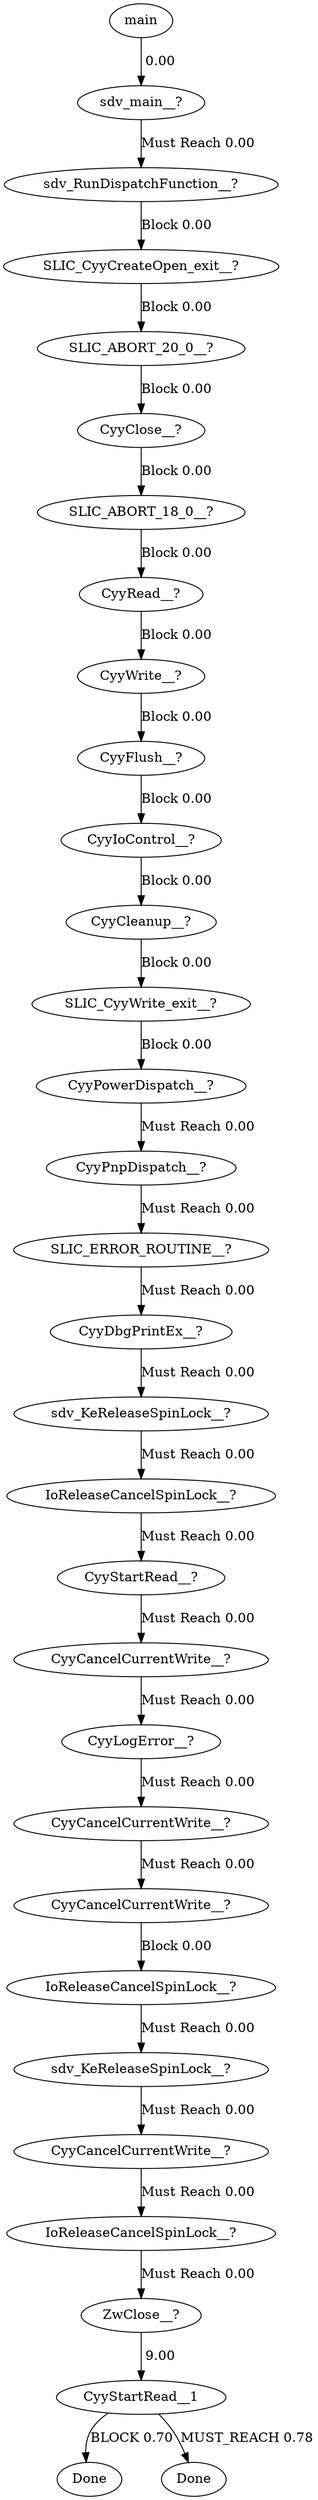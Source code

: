 digraph TG {
0 [label="main"]
1 [label="sdv_main__?"]
2 [label="sdv_RunDispatchFunction__?"]
3 [label="SLIC_CyyCreateOpen_exit__?"]
4 [label="SLIC_ABORT_20_0__?"]
5 [label="CyyClose__?"]
6 [label="SLIC_ABORT_18_0__?"]
7 [label="CyyRead__?"]
8 [label="CyyWrite__?"]
9 [label="CyyFlush__?"]
10 [label="CyyIoControl__?"]
11 [label="CyyCleanup__?"]
12 [label="SLIC_CyyWrite_exit__?"]
13 [label="CyyPowerDispatch__?"]
14 [label="CyyPnpDispatch__?"]
15 [label="SLIC_ERROR_ROUTINE__?"]
16 [label="CyyDbgPrintEx__?"]
17 [label="sdv_KeReleaseSpinLock__?"]
18 [label="IoReleaseCancelSpinLock__?"]
19 [label="CyyStartRead__?"]
20 [label="CyyCancelCurrentWrite__?"]
21 [label="CyyLogError__?"]
22 [label="CyyCancelCurrentWrite__?"]
23 [label="CyyCancelCurrentWrite__?"]
24 [label="IoReleaseCancelSpinLock__?"]
25 [label="sdv_KeReleaseSpinLock__?"]
26 [label="CyyCancelCurrentWrite__?"]
27 [label="IoReleaseCancelSpinLock__?"]
28 [label="ZwClose__?"]
29 [label="CyyStartRead__1"]
30 [label="Done"]
31 [label="Done"]
0 -> 1 [label=" 0.00"]
1 -> 2 [label="Must Reach 0.00"]
2 -> 3 [label="Block 0.00"]
3 -> 4 [label="Block 0.00"]
4 -> 5 [label="Block 0.00"]
5 -> 6 [label="Block 0.00"]
6 -> 7 [label="Block 0.00"]
7 -> 8 [label="Block 0.00"]
8 -> 9 [label="Block 0.00"]
9 -> 10 [label="Block 0.00"]
10 -> 11 [label="Block 0.00"]
11 -> 12 [label="Block 0.00"]
12 -> 13 [label="Block 0.00"]
13 -> 14 [label="Must Reach 0.00"]
14 -> 15 [label="Must Reach 0.00"]
15 -> 16 [label="Must Reach 0.00"]
16 -> 17 [label="Must Reach 0.00"]
17 -> 18 [label="Must Reach 0.00"]
18 -> 19 [label="Must Reach 0.00"]
19 -> 20 [label="Must Reach 0.00"]
20 -> 21 [label="Must Reach 0.00"]
21 -> 22 [label="Must Reach 0.00"]
22 -> 23 [label="Must Reach 0.00"]
23 -> 24 [label="Block 0.00"]
24 -> 25 [label="Must Reach 0.00"]
25 -> 26 [label="Must Reach 0.00"]
26 -> 27 [label="Must Reach 0.00"]
27 -> 28 [label="Must Reach 0.00"]
28 -> 29 [label=" 9.00"]
29 -> 30 [label="BLOCK 0.70"]
29 -> 31 [label="MUST_REACH 0.78"]
}
